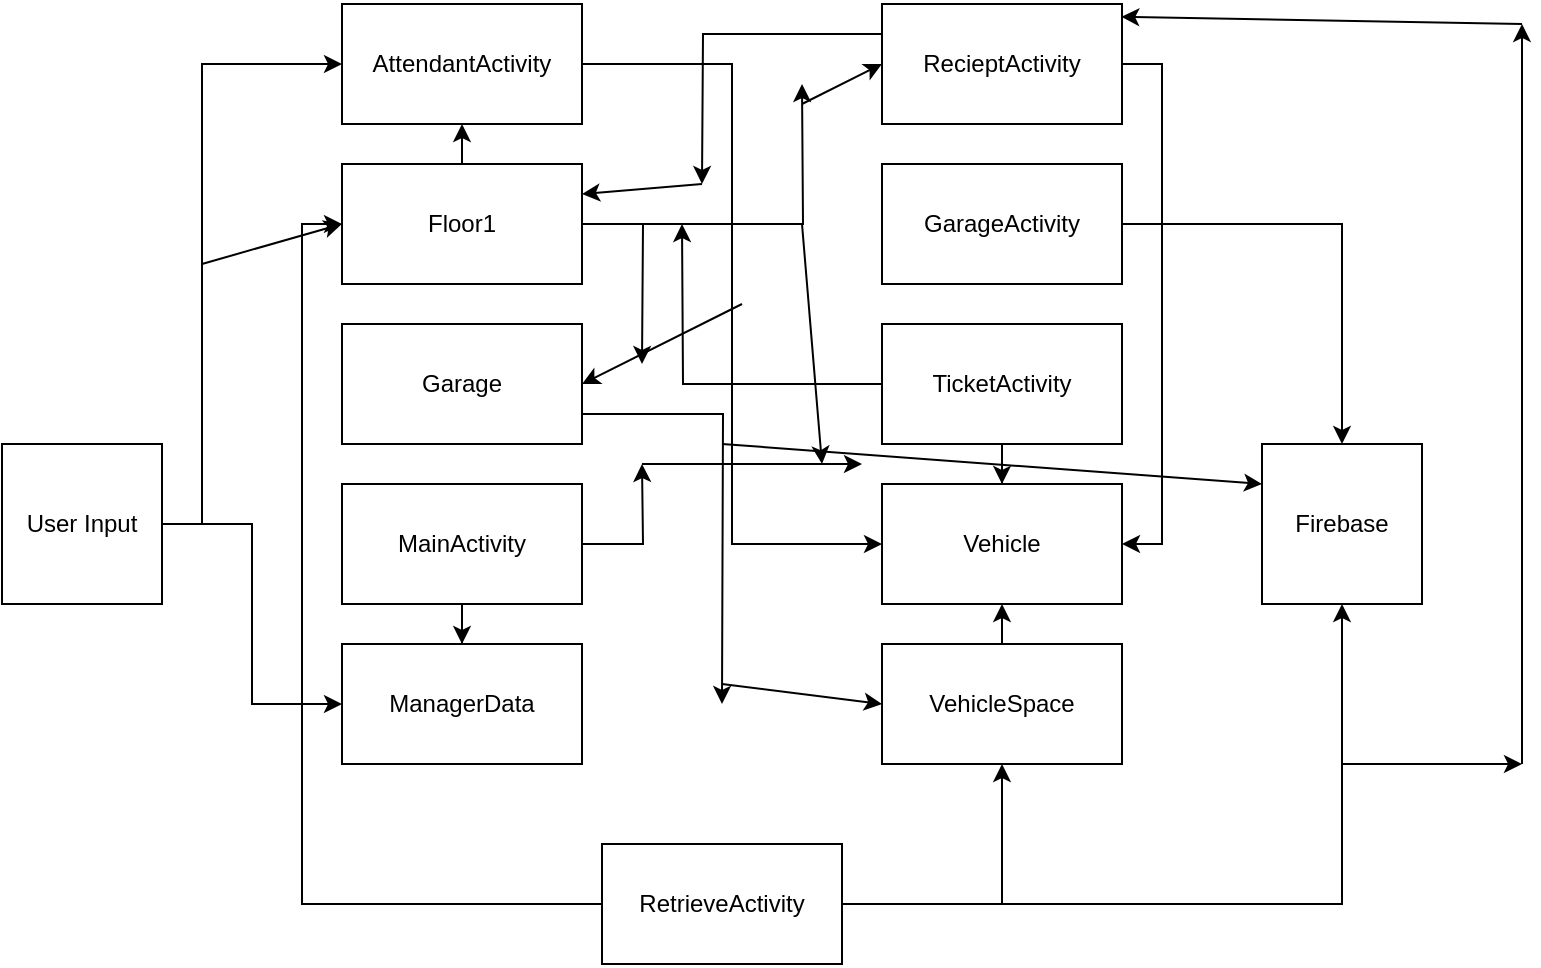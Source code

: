 <mxfile version="10.6.7" type="device"><diagram id="-cd7iH9eWzeVn3rMCwyG" name="Page-1"><mxGraphModel dx="1010" dy="550" grid="1" gridSize="10" guides="1" tooltips="1" connect="1" arrows="1" fold="1" page="1" pageScale="1" pageWidth="850" pageHeight="1100" math="0" shadow="0"><root><mxCell id="0"/><mxCell id="1" parent="0"/><mxCell id="00hkRXSPZlzTuI0sE6QL-1" value="Firebase" style="whiteSpace=wrap;html=1;aspect=fixed;" vertex="1" parent="1"><mxGeometry x="680" y="250" width="80" height="80" as="geometry"/></mxCell><mxCell id="00hkRXSPZlzTuI0sE6QL-41" style="edgeStyle=orthogonalEdgeStyle;rounded=0;orthogonalLoop=1;jettySize=auto;html=1;entryX=0;entryY=0.5;entryDx=0;entryDy=0;" edge="1" parent="1" source="00hkRXSPZlzTuI0sE6QL-2" target="00hkRXSPZlzTuI0sE6QL-3"><mxGeometry relative="1" as="geometry"><Array as="points"><mxPoint x="150" y="290"/><mxPoint x="150" y="60"/></Array></mxGeometry></mxCell><mxCell id="00hkRXSPZlzTuI0sE6QL-43" style="edgeStyle=orthogonalEdgeStyle;rounded=0;orthogonalLoop=1;jettySize=auto;html=1;entryX=0;entryY=0.5;entryDx=0;entryDy=0;" edge="1" parent="1" source="00hkRXSPZlzTuI0sE6QL-2" target="00hkRXSPZlzTuI0sE6QL-7"><mxGeometry relative="1" as="geometry"/></mxCell><mxCell id="00hkRXSPZlzTuI0sE6QL-2" value="User Input" style="whiteSpace=wrap;html=1;aspect=fixed;" vertex="1" parent="1"><mxGeometry x="50" y="250" width="80" height="80" as="geometry"/></mxCell><mxCell id="00hkRXSPZlzTuI0sE6QL-15" style="edgeStyle=orthogonalEdgeStyle;rounded=0;orthogonalLoop=1;jettySize=auto;html=1;entryX=0;entryY=0.5;entryDx=0;entryDy=0;" edge="1" parent="1" source="00hkRXSPZlzTuI0sE6QL-3" target="00hkRXSPZlzTuI0sE6QL-12"><mxGeometry relative="1" as="geometry"/></mxCell><mxCell id="00hkRXSPZlzTuI0sE6QL-3" value="AttendantActivity" style="rounded=0;whiteSpace=wrap;html=1;" vertex="1" parent="1"><mxGeometry x="220" y="30" width="120" height="60" as="geometry"/></mxCell><mxCell id="00hkRXSPZlzTuI0sE6QL-19" style="edgeStyle=orthogonalEdgeStyle;rounded=0;orthogonalLoop=1;jettySize=auto;html=1;exitX=1;exitY=0.5;exitDx=0;exitDy=0;" edge="1" parent="1" source="00hkRXSPZlzTuI0sE6QL-4"><mxGeometry relative="1" as="geometry"><mxPoint x="370" y="210" as="targetPoint"/></mxGeometry></mxCell><mxCell id="00hkRXSPZlzTuI0sE6QL-21" style="edgeStyle=orthogonalEdgeStyle;rounded=0;orthogonalLoop=1;jettySize=auto;html=1;" edge="1" parent="1" source="00hkRXSPZlzTuI0sE6QL-4"><mxGeometry relative="1" as="geometry"><mxPoint x="450" y="70" as="targetPoint"/></mxGeometry></mxCell><mxCell id="00hkRXSPZlzTuI0sE6QL-23" style="edgeStyle=orthogonalEdgeStyle;rounded=0;orthogonalLoop=1;jettySize=auto;html=1;exitX=0.5;exitY=0;exitDx=0;exitDy=0;entryX=0.5;entryY=1;entryDx=0;entryDy=0;" edge="1" parent="1" source="00hkRXSPZlzTuI0sE6QL-4" target="00hkRXSPZlzTuI0sE6QL-3"><mxGeometry relative="1" as="geometry"/></mxCell><mxCell id="00hkRXSPZlzTuI0sE6QL-4" value="Floor1" style="rounded=0;whiteSpace=wrap;html=1;" vertex="1" parent="1"><mxGeometry x="220" y="110" width="120" height="60" as="geometry"/></mxCell><mxCell id="00hkRXSPZlzTuI0sE6QL-25" style="edgeStyle=orthogonalEdgeStyle;rounded=0;orthogonalLoop=1;jettySize=auto;html=1;exitX=1;exitY=0.75;exitDx=0;exitDy=0;" edge="1" parent="1" source="00hkRXSPZlzTuI0sE6QL-5"><mxGeometry relative="1" as="geometry"><mxPoint x="410" y="380" as="targetPoint"/></mxGeometry></mxCell><mxCell id="00hkRXSPZlzTuI0sE6QL-5" value="Garage" style="rounded=0;whiteSpace=wrap;html=1;" vertex="1" parent="1"><mxGeometry x="220" y="190" width="120" height="60" as="geometry"/></mxCell><mxCell id="00hkRXSPZlzTuI0sE6QL-28" style="edgeStyle=orthogonalEdgeStyle;rounded=0;orthogonalLoop=1;jettySize=auto;html=1;entryX=0.5;entryY=0;entryDx=0;entryDy=0;" edge="1" parent="1" source="00hkRXSPZlzTuI0sE6QL-6" target="00hkRXSPZlzTuI0sE6QL-7"><mxGeometry relative="1" as="geometry"/></mxCell><mxCell id="00hkRXSPZlzTuI0sE6QL-29" style="edgeStyle=orthogonalEdgeStyle;rounded=0;orthogonalLoop=1;jettySize=auto;html=1;exitX=1;exitY=0.5;exitDx=0;exitDy=0;" edge="1" parent="1" source="00hkRXSPZlzTuI0sE6QL-6"><mxGeometry relative="1" as="geometry"><mxPoint x="370" y="260" as="targetPoint"/></mxGeometry></mxCell><mxCell id="00hkRXSPZlzTuI0sE6QL-6" value="MainActivity" style="rounded=0;whiteSpace=wrap;html=1;" vertex="1" parent="1"><mxGeometry x="220" y="270" width="120" height="60" as="geometry"/></mxCell><mxCell id="00hkRXSPZlzTuI0sE6QL-7" value="ManagerData" style="rounded=0;whiteSpace=wrap;html=1;" vertex="1" parent="1"><mxGeometry x="220" y="350" width="120" height="60" as="geometry"/></mxCell><mxCell id="00hkRXSPZlzTuI0sE6QL-34" style="edgeStyle=orthogonalEdgeStyle;rounded=0;orthogonalLoop=1;jettySize=auto;html=1;entryX=0.5;entryY=1;entryDx=0;entryDy=0;" edge="1" parent="1" source="00hkRXSPZlzTuI0sE6QL-8" target="00hkRXSPZlzTuI0sE6QL-1"><mxGeometry relative="1" as="geometry"/></mxCell><mxCell id="00hkRXSPZlzTuI0sE6QL-35" style="edgeStyle=orthogonalEdgeStyle;rounded=0;orthogonalLoop=1;jettySize=auto;html=1;entryX=0.5;entryY=1;entryDx=0;entryDy=0;" edge="1" parent="1" source="00hkRXSPZlzTuI0sE6QL-8" target="00hkRXSPZlzTuI0sE6QL-13"><mxGeometry relative="1" as="geometry"/></mxCell><mxCell id="00hkRXSPZlzTuI0sE6QL-39" style="edgeStyle=orthogonalEdgeStyle;rounded=0;orthogonalLoop=1;jettySize=auto;html=1;exitX=0;exitY=0.5;exitDx=0;exitDy=0;entryX=0;entryY=0.5;entryDx=0;entryDy=0;" edge="1" parent="1" source="00hkRXSPZlzTuI0sE6QL-8" target="00hkRXSPZlzTuI0sE6QL-4"><mxGeometry relative="1" as="geometry"/></mxCell><mxCell id="00hkRXSPZlzTuI0sE6QL-8" value="RetrieveActivity" style="rounded=0;whiteSpace=wrap;html=1;" vertex="1" parent="1"><mxGeometry x="350" y="450" width="120" height="60" as="geometry"/></mxCell><mxCell id="00hkRXSPZlzTuI0sE6QL-31" style="edgeStyle=orthogonalEdgeStyle;rounded=0;orthogonalLoop=1;jettySize=auto;html=1;exitX=1;exitY=0.5;exitDx=0;exitDy=0;entryX=1;entryY=0.5;entryDx=0;entryDy=0;" edge="1" parent="1" source="00hkRXSPZlzTuI0sE6QL-9" target="00hkRXSPZlzTuI0sE6QL-12"><mxGeometry relative="1" as="geometry"/></mxCell><mxCell id="00hkRXSPZlzTuI0sE6QL-32" style="edgeStyle=orthogonalEdgeStyle;rounded=0;orthogonalLoop=1;jettySize=auto;html=1;exitX=0;exitY=0.25;exitDx=0;exitDy=0;" edge="1" parent="1" source="00hkRXSPZlzTuI0sE6QL-9"><mxGeometry relative="1" as="geometry"><mxPoint x="400" y="120" as="targetPoint"/></mxGeometry></mxCell><mxCell id="00hkRXSPZlzTuI0sE6QL-9" value="RecieptActivity" style="rounded=0;whiteSpace=wrap;html=1;" vertex="1" parent="1"><mxGeometry x="490" y="30" width="120" height="60" as="geometry"/></mxCell><mxCell id="00hkRXSPZlzTuI0sE6QL-27" style="edgeStyle=orthogonalEdgeStyle;rounded=0;orthogonalLoop=1;jettySize=auto;html=1;" edge="1" parent="1" source="00hkRXSPZlzTuI0sE6QL-10" target="00hkRXSPZlzTuI0sE6QL-1"><mxGeometry relative="1" as="geometry"/></mxCell><mxCell id="00hkRXSPZlzTuI0sE6QL-10" value="GarageActivity" style="rounded=0;whiteSpace=wrap;html=1;" vertex="1" parent="1"><mxGeometry x="490" y="110" width="120" height="60" as="geometry"/></mxCell><mxCell id="00hkRXSPZlzTuI0sE6QL-40" style="edgeStyle=orthogonalEdgeStyle;rounded=0;orthogonalLoop=1;jettySize=auto;html=1;exitX=0.5;exitY=1;exitDx=0;exitDy=0;" edge="1" parent="1" source="00hkRXSPZlzTuI0sE6QL-11" target="00hkRXSPZlzTuI0sE6QL-12"><mxGeometry relative="1" as="geometry"/></mxCell><mxCell id="00hkRXSPZlzTuI0sE6QL-44" style="edgeStyle=orthogonalEdgeStyle;rounded=0;orthogonalLoop=1;jettySize=auto;html=1;" edge="1" parent="1" source="00hkRXSPZlzTuI0sE6QL-11"><mxGeometry relative="1" as="geometry"><mxPoint x="390" y="140" as="targetPoint"/></mxGeometry></mxCell><mxCell id="00hkRXSPZlzTuI0sE6QL-11" value="TicketActivity" style="rounded=0;whiteSpace=wrap;html=1;" vertex="1" parent="1"><mxGeometry x="490" y="190" width="120" height="60" as="geometry"/></mxCell><mxCell id="00hkRXSPZlzTuI0sE6QL-12" value="Vehicle" style="rounded=0;whiteSpace=wrap;html=1;" vertex="1" parent="1"><mxGeometry x="490" y="270" width="120" height="60" as="geometry"/></mxCell><mxCell id="00hkRXSPZlzTuI0sE6QL-45" style="edgeStyle=orthogonalEdgeStyle;rounded=0;orthogonalLoop=1;jettySize=auto;html=1;exitX=0.5;exitY=0;exitDx=0;exitDy=0;entryX=0.5;entryY=1;entryDx=0;entryDy=0;" edge="1" parent="1" source="00hkRXSPZlzTuI0sE6QL-13" target="00hkRXSPZlzTuI0sE6QL-12"><mxGeometry relative="1" as="geometry"/></mxCell><mxCell id="00hkRXSPZlzTuI0sE6QL-13" value="VehicleSpace" style="rounded=0;whiteSpace=wrap;html=1;" vertex="1" parent="1"><mxGeometry x="490" y="350" width="120" height="60" as="geometry"/></mxCell><mxCell id="00hkRXSPZlzTuI0sE6QL-16" value="" style="endArrow=classic;html=1;entryX=1;entryY=0.5;entryDx=0;entryDy=0;" edge="1" parent="1" target="00hkRXSPZlzTuI0sE6QL-5"><mxGeometry width="50" height="50" relative="1" as="geometry"><mxPoint x="420" y="180" as="sourcePoint"/><mxPoint x="440" y="145" as="targetPoint"/><Array as="points"/></mxGeometry></mxCell><mxCell id="00hkRXSPZlzTuI0sE6QL-18" value="" style="endArrow=classic;html=1;entryX=0;entryY=0.25;entryDx=0;entryDy=0;" edge="1" parent="1" target="00hkRXSPZlzTuI0sE6QL-1"><mxGeometry width="50" height="50" relative="1" as="geometry"><mxPoint x="410" y="250" as="sourcePoint"/><mxPoint x="460" y="200" as="targetPoint"/></mxGeometry></mxCell><mxCell id="00hkRXSPZlzTuI0sE6QL-22" value="" style="endArrow=classic;html=1;entryX=0;entryY=0.5;entryDx=0;entryDy=0;" edge="1" parent="1" target="00hkRXSPZlzTuI0sE6QL-9"><mxGeometry width="50" height="50" relative="1" as="geometry"><mxPoint x="450" y="80" as="sourcePoint"/><mxPoint x="480" y="10" as="targetPoint"/></mxGeometry></mxCell><mxCell id="00hkRXSPZlzTuI0sE6QL-24" value="" style="endArrow=classic;html=1;" edge="1" parent="1"><mxGeometry width="50" height="50" relative="1" as="geometry"><mxPoint x="450" y="140" as="sourcePoint"/><mxPoint x="460" y="260" as="targetPoint"/></mxGeometry></mxCell><mxCell id="00hkRXSPZlzTuI0sE6QL-26" value="" style="endArrow=classic;html=1;entryX=0;entryY=0.5;entryDx=0;entryDy=0;" edge="1" parent="1" target="00hkRXSPZlzTuI0sE6QL-13"><mxGeometry width="50" height="50" relative="1" as="geometry"><mxPoint x="410" y="370" as="sourcePoint"/><mxPoint x="490" y="350" as="targetPoint"/></mxGeometry></mxCell><mxCell id="00hkRXSPZlzTuI0sE6QL-30" value="" style="endArrow=classic;html=1;" edge="1" parent="1"><mxGeometry width="50" height="50" relative="1" as="geometry"><mxPoint x="370" y="260" as="sourcePoint"/><mxPoint x="480" y="260" as="targetPoint"/></mxGeometry></mxCell><mxCell id="00hkRXSPZlzTuI0sE6QL-33" value="" style="endArrow=classic;html=1;entryX=1;entryY=0.25;entryDx=0;entryDy=0;" edge="1" parent="1" target="00hkRXSPZlzTuI0sE6QL-4"><mxGeometry width="50" height="50" relative="1" as="geometry"><mxPoint x="400" y="120" as="sourcePoint"/><mxPoint x="400" y="80" as="targetPoint"/></mxGeometry></mxCell><mxCell id="00hkRXSPZlzTuI0sE6QL-36" value="" style="endArrow=classic;html=1;" edge="1" parent="1"><mxGeometry width="50" height="50" relative="1" as="geometry"><mxPoint x="720" y="410" as="sourcePoint"/><mxPoint x="810" y="410" as="targetPoint"/></mxGeometry></mxCell><mxCell id="00hkRXSPZlzTuI0sE6QL-37" value="" style="endArrow=classic;html=1;" edge="1" parent="1"><mxGeometry width="50" height="50" relative="1" as="geometry"><mxPoint x="810" y="410" as="sourcePoint"/><mxPoint x="810" y="40" as="targetPoint"/></mxGeometry></mxCell><mxCell id="00hkRXSPZlzTuI0sE6QL-38" value="" style="endArrow=classic;html=1;entryX=0.997;entryY=0.107;entryDx=0;entryDy=0;entryPerimeter=0;" edge="1" parent="1" target="00hkRXSPZlzTuI0sE6QL-9"><mxGeometry width="50" height="50" relative="1" as="geometry"><mxPoint x="810" y="40" as="sourcePoint"/><mxPoint x="800" y="30" as="targetPoint"/></mxGeometry></mxCell><mxCell id="00hkRXSPZlzTuI0sE6QL-42" value="" style="endArrow=classic;html=1;entryX=0;entryY=0.5;entryDx=0;entryDy=0;" edge="1" parent="1" target="00hkRXSPZlzTuI0sE6QL-4"><mxGeometry width="50" height="50" relative="1" as="geometry"><mxPoint x="150" y="160" as="sourcePoint"/><mxPoint x="200" y="110" as="targetPoint"/></mxGeometry></mxCell></root></mxGraphModel></diagram></mxfile>